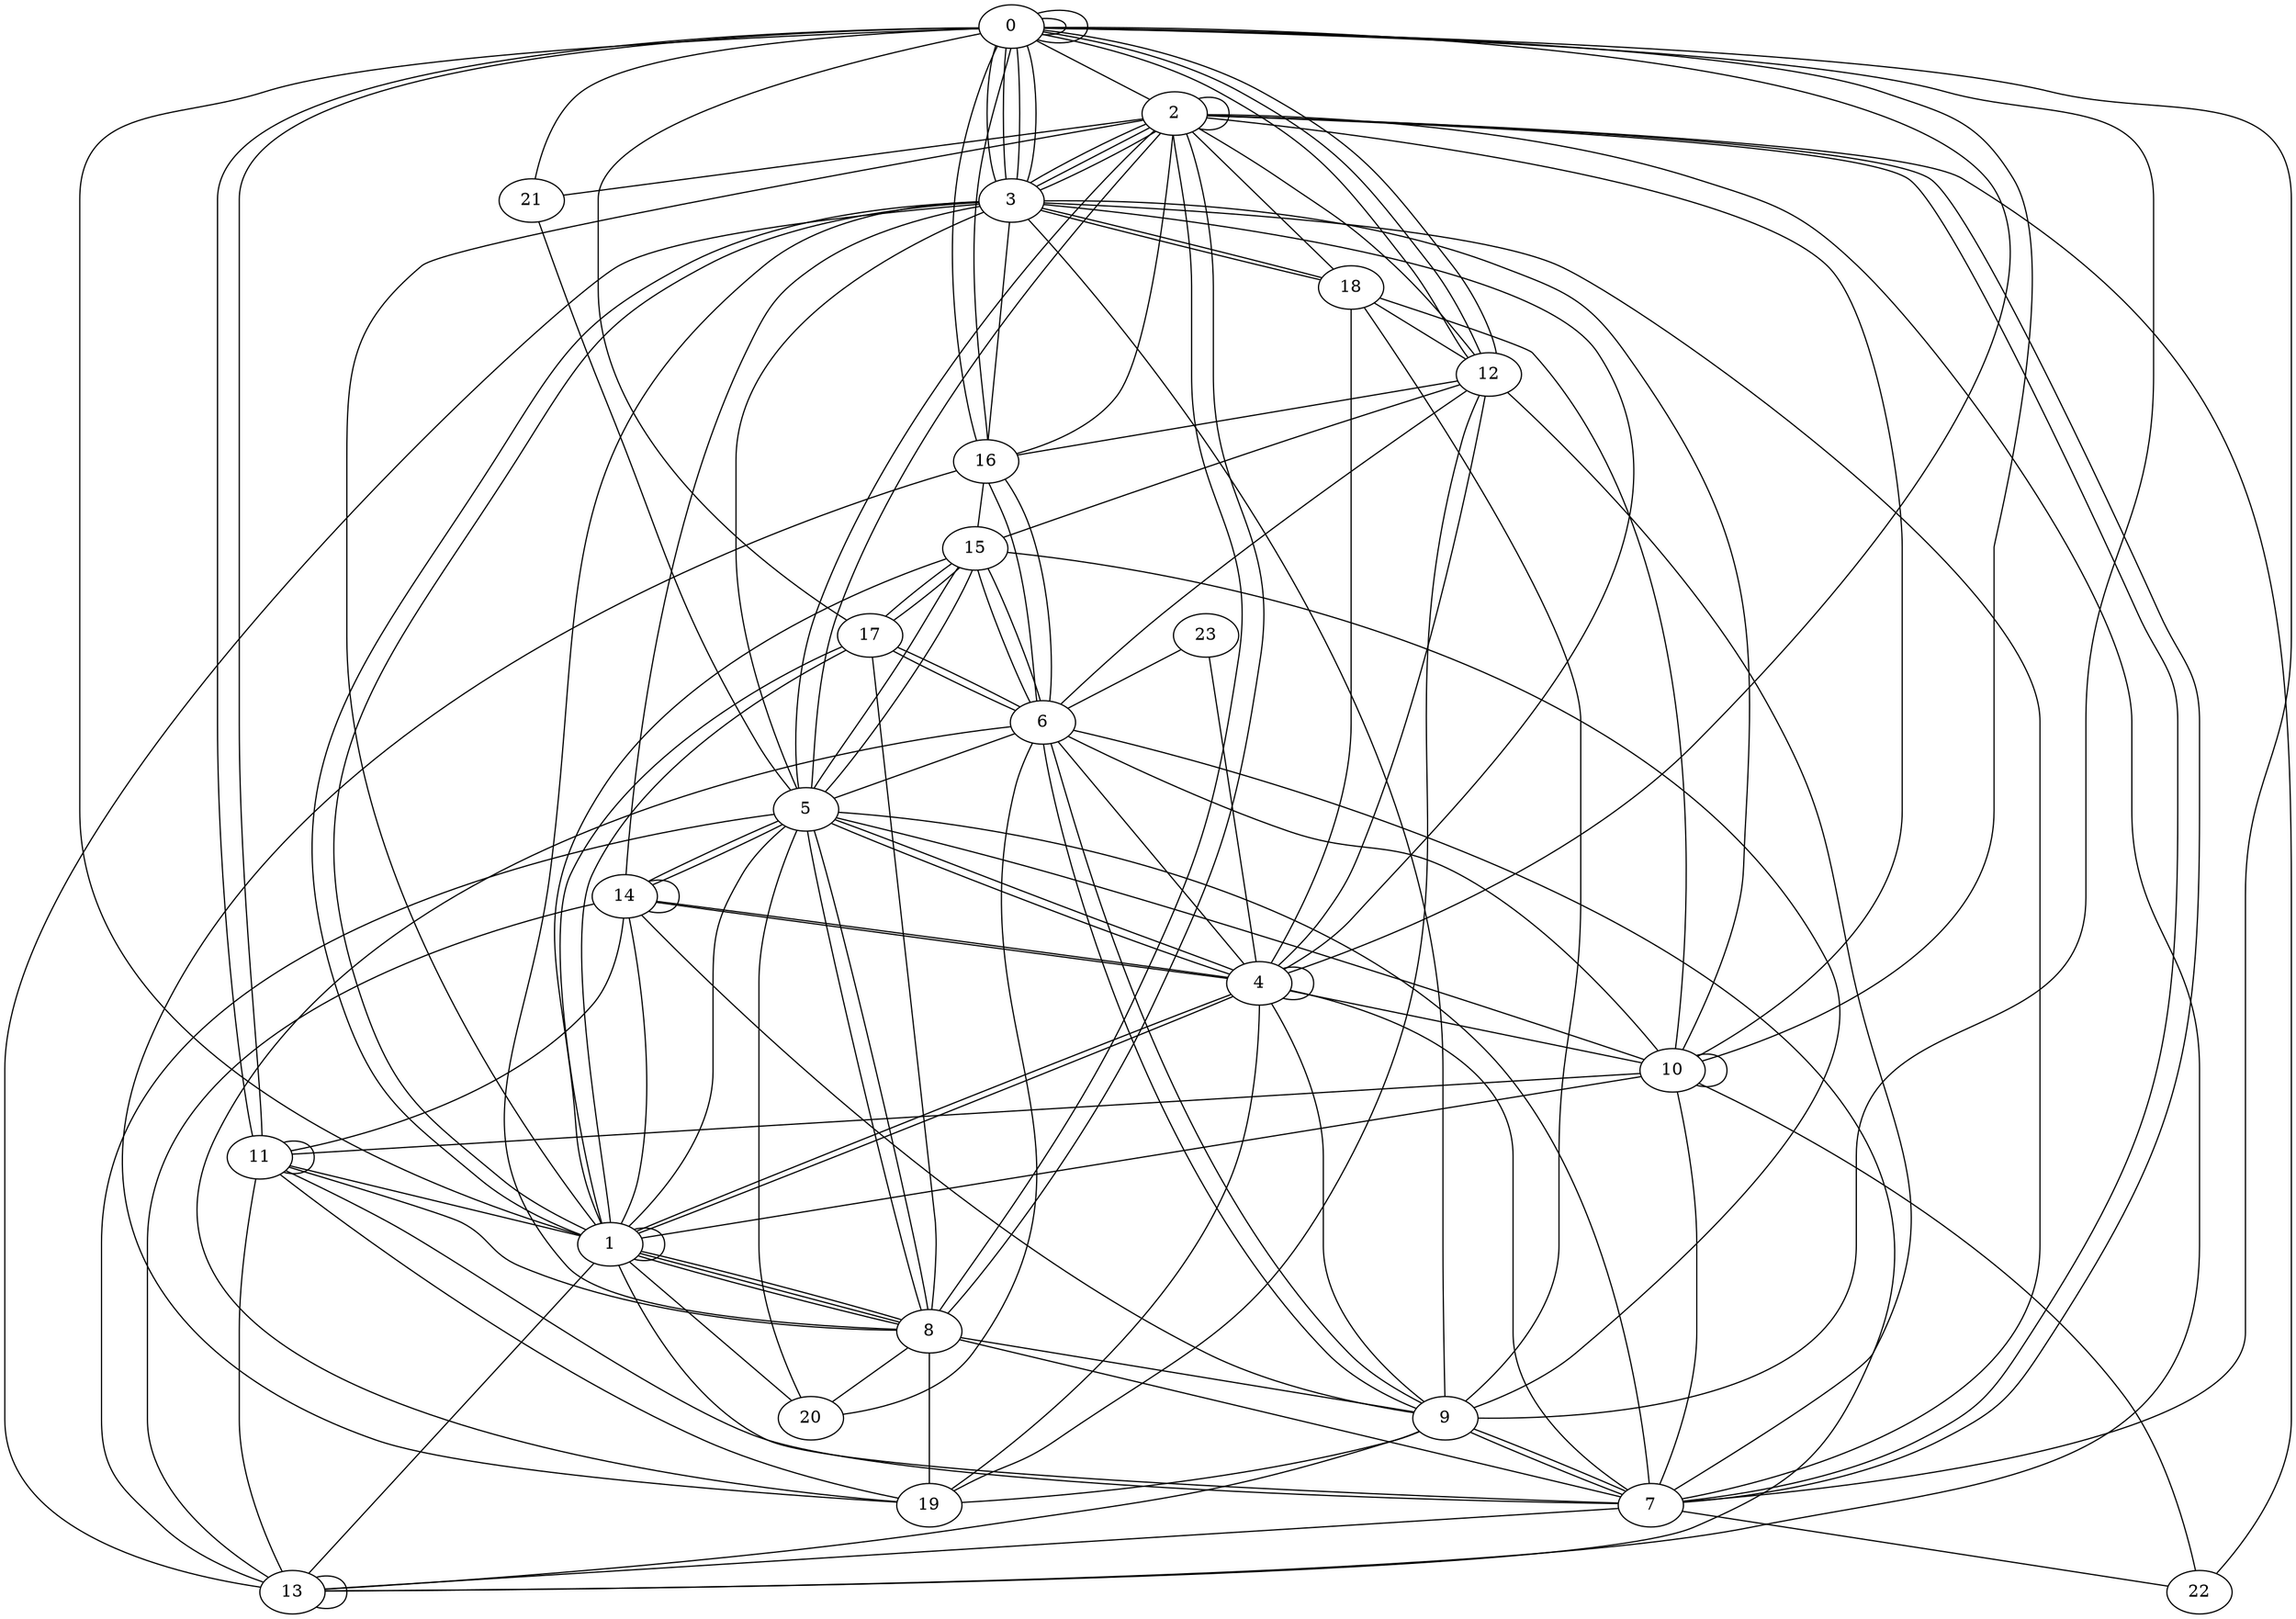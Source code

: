 graph G {
0;
1;
2;
3;
4;
5;
6;
7;
8;
9;
10;
11;
12;
13;
14;
15;
16;
17;
18;
19;
20;
21;
22;
23;
8--2 ;
19--4 ;
13--5 ;
14--11 ;
10--0 ;
1--17 ;
14--4 ;
8--19 ;
22--10 ;
2--7 ;
13--3 ;
6--15 ;
7--3 ;
13--13 ;
5--2 ;
4--6 ;
6--17 ;
9--13 ;
9--18 ;
1--3 ;
8--1 ;
3--0 ;
5--15 ;
14--4 ;
13--11 ;
4--5 ;
7--0 ;
1--3 ;
7--9 ;
11--11 ;
18--12 ;
20--6 ;
1--5 ;
13--2 ;
12--0 ;
6--16 ;
4--10 ;
4--1 ;
16--0 ;
7--8 ;
14--13 ;
0--0 ;
17--15 ;
9--6 ;
10--1 ;
7--13 ;
8--2 ;
1--13 ;
7--10 ;
8--11 ;
3--0 ;
10--10 ;
20--5 ;
3--0 ;
2--7 ;
8--1 ;
1--20 ;
2--3 ;
3--2 ;
19--16 ;
19--6 ;
8--5 ;
7--1 ;
16--15 ;
16--2 ;
3--10 ;
9--19 ;
1--15 ;
7--22 ;
3--8 ;
12--16 ;
23--4 ;
17--8 ;
9--7 ;
8--9 ;
1--2 ;
3--0 ;
1--0 ;
6--15 ;
9--15 ;
11--0 ;
4--4 ;
11--7 ;
16--3 ;
0--2 ;
1--4 ;
2--12 ;
6--10 ;
3--14 ;
0--17 ;
3--9 ;
1--14 ;
18--2 ;
4--9 ;
0--0 ;
2--3 ;
1--17 ;
18--10 ;
8--5 ;
23--6 ;
11--19 ;
6--13 ;
9--6 ;
18--3 ;
2--22 ;
8--20 ;
6--5 ;
5--15 ;
21--5 ;
0--9 ;
1--8 ;
7--12 ;
5--14 ;
5--2 ;
15--17 ;
5--4 ;
0--12 ;
17--6 ;
4--18 ;
1--1 ;
10--11 ;
7--4 ;
0--11 ;
11--1 ;
12--0 ;
2--2 ;
10--5 ;
14--14 ;
5--7 ;
15--12 ;
16--6 ;
10--2 ;
12--6 ;
3--18 ;
9--14 ;
0--21 ;
16--0 ;
3--4 ;
14--5 ;
3--5 ;
4--0 ;
12--4 ;
2--21 ;
19--12 ;
}
